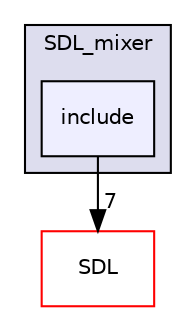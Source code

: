 digraph "include/SDL_mixer/include" {
  compound=true
  node [ fontsize="10", fontname="Helvetica"];
  edge [ labelfontsize="10", labelfontname="Helvetica"];
  subgraph clusterdir_08f4c3bd02e0afc66d49fdc02357d0dd {
    graph [ bgcolor="#ddddee", pencolor="black", label="SDL_mixer" fontname="Helvetica", fontsize="10", URL="dir_08f4c3bd02e0afc66d49fdc02357d0dd.html"]
  dir_5f304b850d46e1e4e7b5e6071f44d74c [shape=box, label="include", style="filled", fillcolor="#eeeeff", pencolor="black", URL="dir_5f304b850d46e1e4e7b5e6071f44d74c.html"];
  }
  dir_bb71c587d4eee030bda30f2f35ebd6b7 [shape=box label="SDL" fillcolor="white" style="filled" color="red" URL="dir_bb71c587d4eee030bda30f2f35ebd6b7.html"];
  dir_5f304b850d46e1e4e7b5e6071f44d74c->dir_bb71c587d4eee030bda30f2f35ebd6b7 [headlabel="7", labeldistance=1.5 headhref="dir_000015_000012.html"];
}
